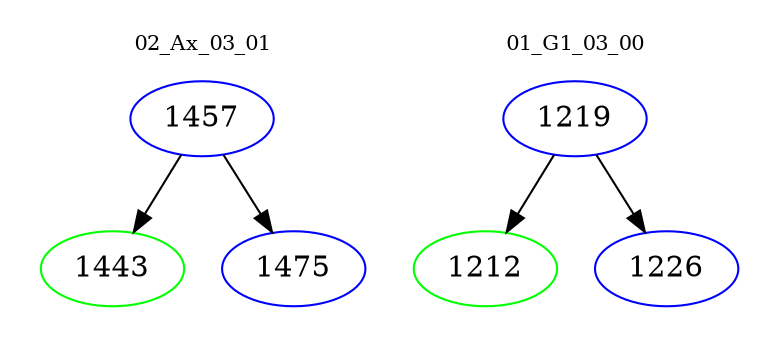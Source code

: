 digraph{
subgraph cluster_0 {
color = white
label = "02_Ax_03_01";
fontsize=10;
T0_1457 [label="1457", color="blue"]
T0_1457 -> T0_1443 [color="black"]
T0_1443 [label="1443", color="green"]
T0_1457 -> T0_1475 [color="black"]
T0_1475 [label="1475", color="blue"]
}
subgraph cluster_1 {
color = white
label = "01_G1_03_00";
fontsize=10;
T1_1219 [label="1219", color="blue"]
T1_1219 -> T1_1212 [color="black"]
T1_1212 [label="1212", color="green"]
T1_1219 -> T1_1226 [color="black"]
T1_1226 [label="1226", color="blue"]
}
}
